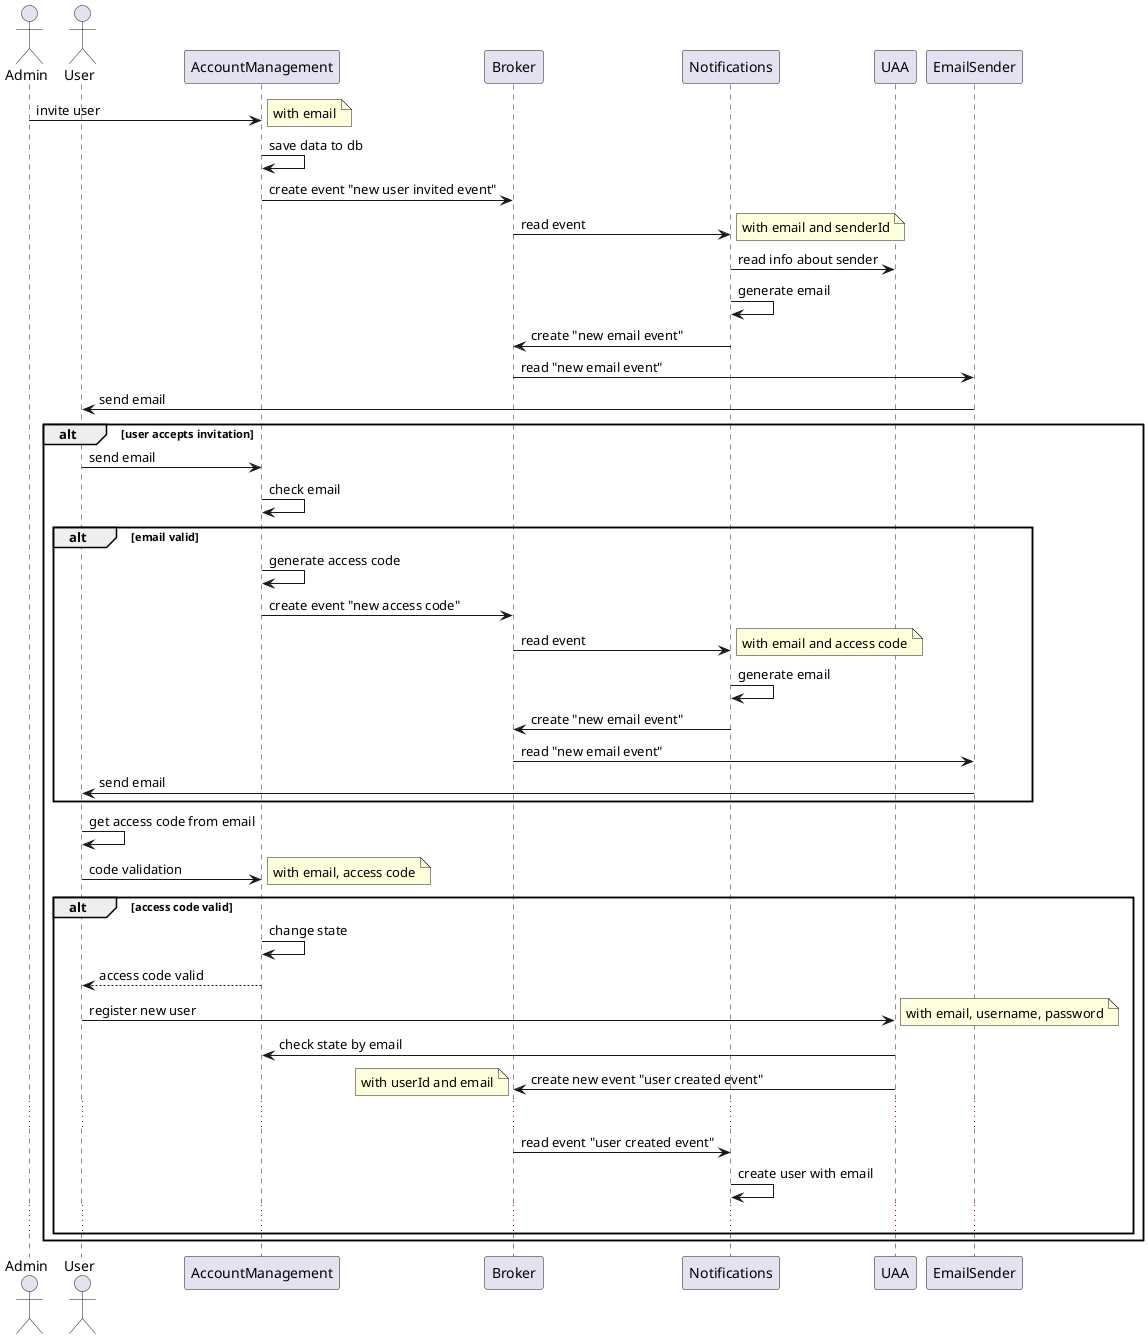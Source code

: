 @startuml

actor Admin
actor User

Admin -> AccountManagement: invite user
note right: with email
AccountManagement -> AccountManagement: save data to db
AccountManagement -> Broker: create event "new user invited event"
Broker -> Notifications: read event
note right: with email and senderId
Notifications -> UAA: read info about sender
Notifications -> Notifications: generate email
Notifications -> Broker: create "new email event"
Broker -> EmailSender: read "new email event"
EmailSender -> User: send email
alt user accepts invitation
    User -> AccountManagement: send email
    AccountManagement -> AccountManagement: check email
    alt email valid
        AccountManagement->AccountManagement: generate access code
        AccountManagement -> Broker: create event "new access code"
        Broker -> Notifications: read event
        note right: with email and access code
        Notifications -> Notifications: generate email
        Notifications -> Broker: create "new email event"
        Broker -> EmailSender: read "new email event"
        EmailSender -> User: send email
    end
    User -> User: get access code from email
    User -> AccountManagement: code validation
    note right: with email, access code
    alt access code valid
        AccountManagement -> AccountManagement: change state
        AccountManagement --> User: access code valid
        User->UAA: register new user
        note right: with email, username, password
        UAA -> AccountManagement: check state by email
        UAA -> Broker: create new event "user created event"
        note left: with userId and email
        ...
        Broker -> Notifications: read event "user created event"
        Notifications -> Notifications: create user with email
        ...
    end
end
@enduml